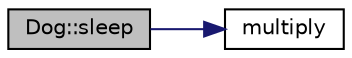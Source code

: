 digraph "Dog::sleep"
{
 // LATEX_PDF_SIZE
  edge [fontname="Helvetica",fontsize="10",labelfontname="Helvetica",labelfontsize="10"];
  node [fontname="Helvetica",fontsize="10",shape=record];
  rankdir="LR";
  Node1 [label="Dog::sleep",height=0.2,width=0.4,color="black", fillcolor="grey75", style="filled", fontcolor="black",tooltip="Causes the dog to sleep."];
  Node1 -> Node2 [color="midnightblue",fontsize="10",style="solid",fontname="Helvetica"];
  Node2 [label="multiply",height=0.2,width=0.4,color="black", fillcolor="white", style="filled",URL="$utility_8cpp.html#a50de380d6a4786c51a18168d9d9c7fa1",tooltip="Multiplies two numbers."];
}

